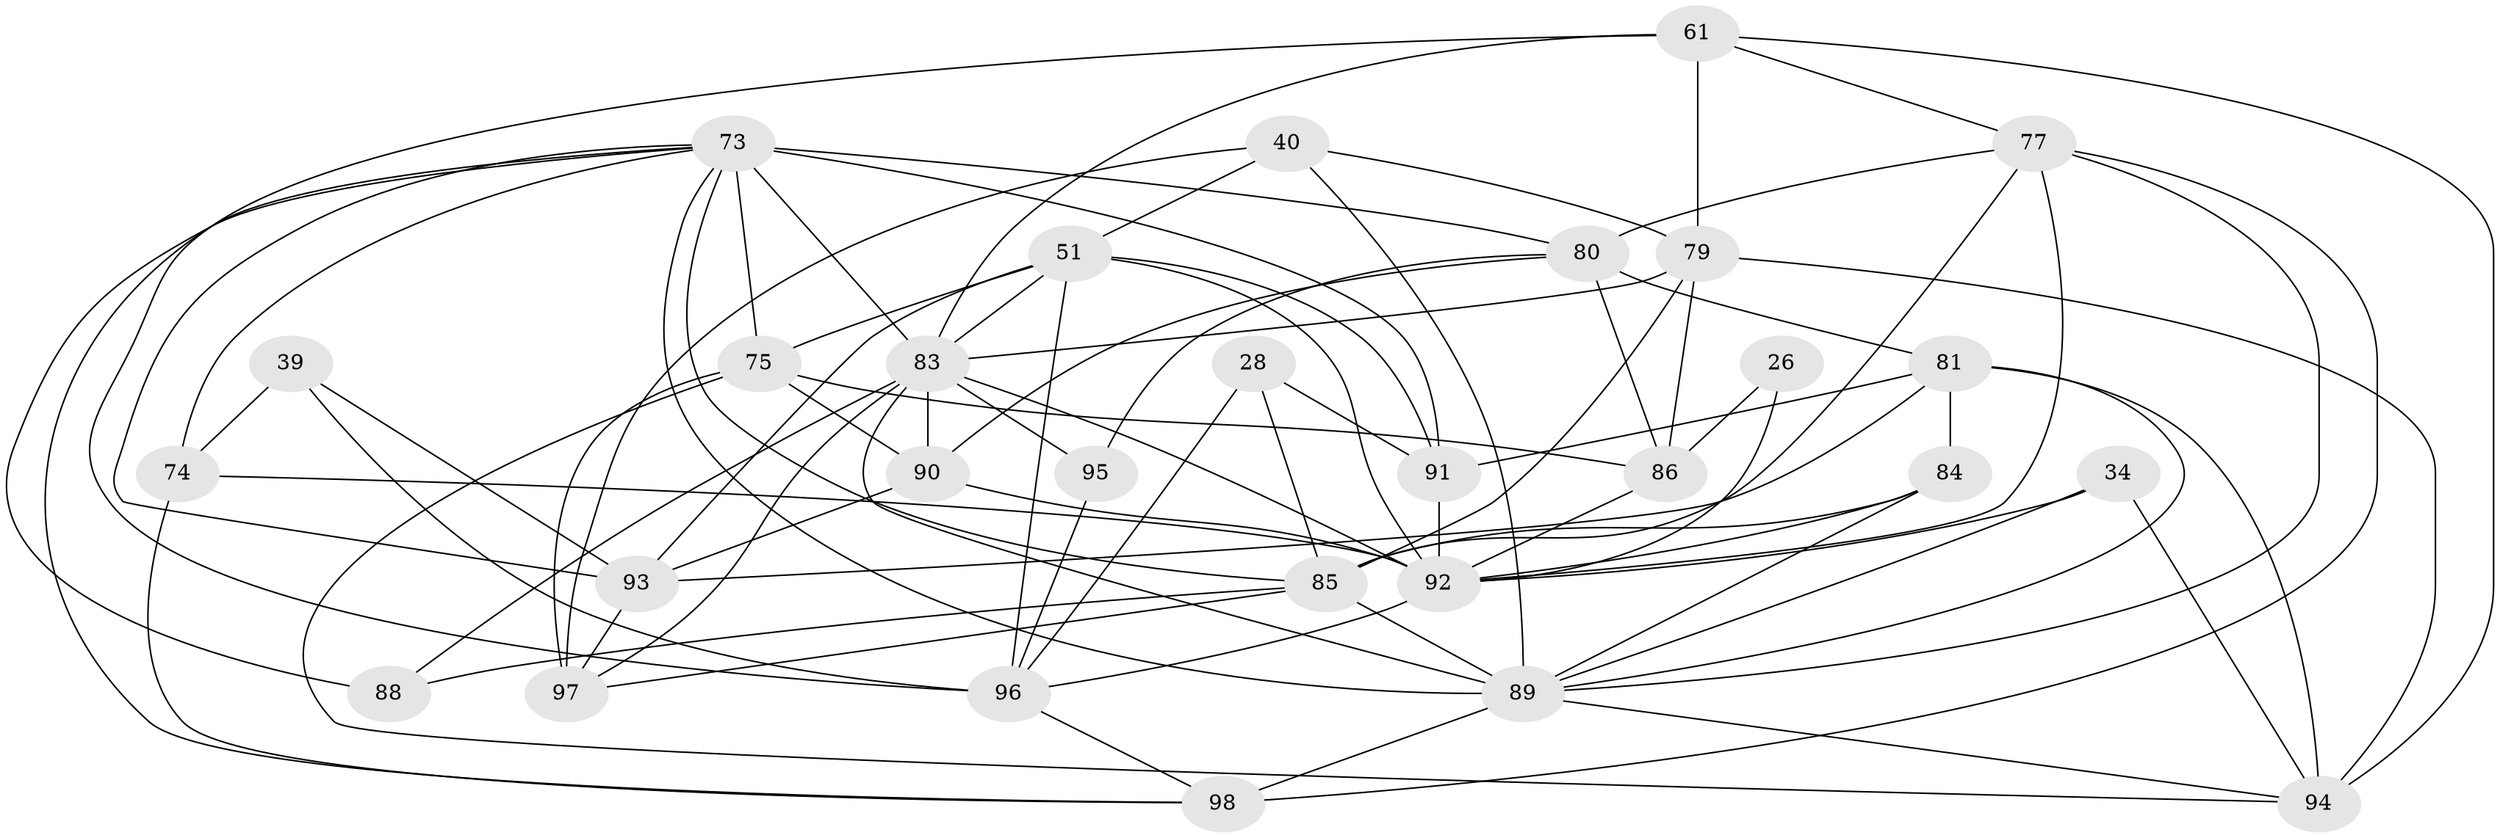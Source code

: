 // original degree distribution, {4: 1.0}
// Generated by graph-tools (version 1.1) at 2025/02/03/04/25 22:02:10]
// undirected, 29 vertices, 82 edges
graph export_dot {
graph [start="1"]
  node [color=gray90,style=filled];
  26;
  28;
  34 [super="+30"];
  39;
  40 [super="+11+18"];
  51 [super="+44+38"];
  61 [super="+35"];
  73 [super="+52+69"];
  74 [super="+1"];
  75 [super="+23+24+27"];
  77 [super="+64+54"];
  79 [super="+70+55"];
  80 [super="+10+78"];
  81 [super="+72"];
  83 [super="+43+65"];
  84 [super="+71"];
  85 [super="+20+48"];
  86 [super="+59"];
  88;
  89 [super="+67+53"];
  90 [super="+37+87"];
  91 [super="+50"];
  92 [super="+36+76+32"];
  93 [super="+47"];
  94 [super="+60"];
  95 [super="+68"];
  96 [super="+82"];
  97 [super="+66"];
  98 [super="+6"];
  26 -- 86 [weight=2];
  26 -- 92 [weight=2];
  28 -- 91;
  28 -- 96;
  28 -- 85 [weight=2];
  34 -- 94;
  34 -- 92 [weight=3];
  34 -- 89 [weight=2];
  39 -- 74 [weight=2];
  39 -- 93;
  39 -- 96;
  40 -- 51 [weight=2];
  40 -- 79 [weight=2];
  40 -- 97 [weight=2];
  40 -- 89 [weight=2];
  51 -- 96 [weight=2];
  51 -- 91;
  51 -- 75 [weight=2];
  51 -- 83;
  51 -- 93;
  51 -- 92;
  61 -- 77;
  61 -- 83 [weight=2];
  61 -- 94 [weight=2];
  61 -- 96;
  61 -- 79 [weight=2];
  73 -- 88;
  73 -- 91;
  73 -- 80 [weight=4];
  73 -- 74 [weight=2];
  73 -- 75 [weight=3];
  73 -- 98;
  73 -- 85 [weight=2];
  73 -- 93;
  73 -- 83 [weight=2];
  73 -- 89;
  74 -- 98;
  74 -- 92;
  75 -- 86;
  75 -- 97;
  75 -- 94;
  75 -- 90 [weight=2];
  77 -- 80;
  77 -- 98 [weight=2];
  77 -- 92 [weight=2];
  77 -- 85;
  77 -- 89;
  79 -- 86;
  79 -- 85 [weight=2];
  79 -- 83 [weight=2];
  79 -- 94;
  80 -- 86;
  80 -- 95 [weight=2];
  80 -- 81;
  80 -- 90;
  81 -- 94 [weight=2];
  81 -- 84;
  81 -- 91 [weight=2];
  81 -- 93;
  81 -- 89;
  83 -- 95 [weight=3];
  83 -- 97;
  83 -- 92;
  83 -- 88;
  83 -- 89 [weight=2];
  83 -- 90 [weight=5];
  84 -- 85 [weight=2];
  84 -- 89;
  84 -- 92 [weight=2];
  85 -- 88 [weight=2];
  85 -- 97;
  85 -- 89 [weight=2];
  86 -- 92;
  89 -- 94;
  89 -- 98;
  90 -- 92 [weight=3];
  90 -- 93;
  91 -- 92;
  92 -- 96;
  93 -- 97;
  95 -- 96;
  96 -- 98;
}
